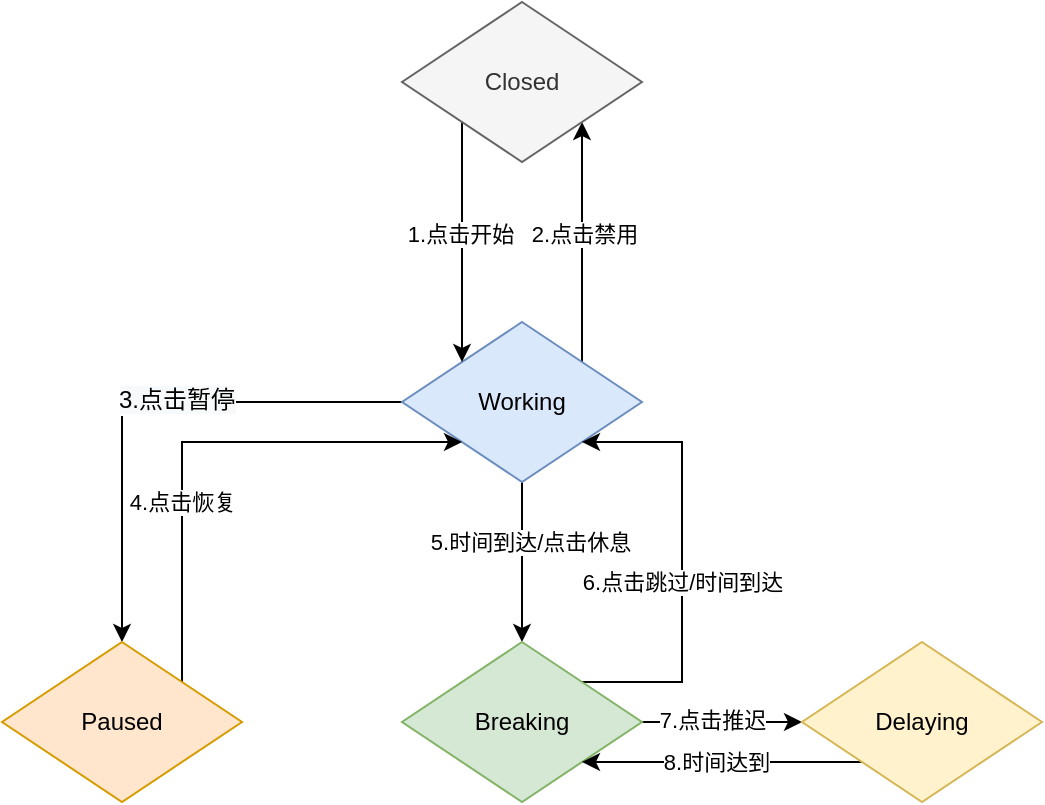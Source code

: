 <mxfile version="13.6.2" type="device"><diagram id="6pPaI8SttaszKebw0Ql-" name="Page-1"><mxGraphModel dx="946" dy="611" grid="1" gridSize="10" guides="1" tooltips="1" connect="1" arrows="1" fold="1" page="1" pageScale="1" pageWidth="827" pageHeight="1169" math="0" shadow="0"><root><mxCell id="0"/><mxCell id="1" parent="0"/><mxCell id="vCS3k7Hn0RfAEvU5mKer-7" style="edgeStyle=orthogonalEdgeStyle;rounded=0;orthogonalLoop=1;jettySize=auto;html=1;exitX=0.5;exitY=1;exitDx=0;exitDy=0;entryX=0.5;entryY=0;entryDx=0;entryDy=0;" edge="1" parent="1" source="vCS3k7Hn0RfAEvU5mKer-1" target="vCS3k7Hn0RfAEvU5mKer-2"><mxGeometry relative="1" as="geometry"/></mxCell><mxCell id="vCS3k7Hn0RfAEvU5mKer-15" value="5.时间到达/点击休息" style="edgeLabel;html=1;align=center;verticalAlign=middle;resizable=0;points=[];" vertex="1" connectable="0" parent="vCS3k7Hn0RfAEvU5mKer-7"><mxGeometry x="-0.25" y="4" relative="1" as="geometry"><mxPoint as="offset"/></mxGeometry></mxCell><mxCell id="vCS3k7Hn0RfAEvU5mKer-13" style="edgeStyle=orthogonalEdgeStyle;rounded=0;orthogonalLoop=1;jettySize=auto;html=1;exitX=0;exitY=0.5;exitDx=0;exitDy=0;entryX=0.5;entryY=0;entryDx=0;entryDy=0;" edge="1" parent="1" source="vCS3k7Hn0RfAEvU5mKer-1" target="vCS3k7Hn0RfAEvU5mKer-3"><mxGeometry relative="1" as="geometry"/></mxCell><mxCell id="vCS3k7Hn0RfAEvU5mKer-29" value="&lt;span style=&quot;font-family: &amp;#34;helvetica&amp;#34; ; font-size: 12px ; background-color: rgb(248 , 249 , 250)&quot;&gt;3.点击暂停&lt;/span&gt;" style="edgeLabel;html=1;align=center;verticalAlign=middle;resizable=0;points=[];" vertex="1" connectable="0" parent="vCS3k7Hn0RfAEvU5mKer-13"><mxGeometry x="-0.131" y="-1" relative="1" as="geometry"><mxPoint as="offset"/></mxGeometry></mxCell><mxCell id="vCS3k7Hn0RfAEvU5mKer-20" style="edgeStyle=orthogonalEdgeStyle;rounded=0;orthogonalLoop=1;jettySize=auto;html=1;exitX=1;exitY=0;exitDx=0;exitDy=0;entryX=1;entryY=1;entryDx=0;entryDy=0;" edge="1" parent="1" source="vCS3k7Hn0RfAEvU5mKer-1" target="vCS3k7Hn0RfAEvU5mKer-5"><mxGeometry relative="1" as="geometry"/></mxCell><mxCell id="vCS3k7Hn0RfAEvU5mKer-23" value="2.点击禁用" style="edgeLabel;html=1;align=center;verticalAlign=middle;resizable=0;points=[];" vertex="1" connectable="0" parent="vCS3k7Hn0RfAEvU5mKer-20"><mxGeometry x="0.083" y="-1" relative="1" as="geometry"><mxPoint y="1" as="offset"/></mxGeometry></mxCell><mxCell id="vCS3k7Hn0RfAEvU5mKer-1" value="Working" style="rhombus;whiteSpace=wrap;html=1;fillColor=#dae8fc;strokeColor=#6c8ebf;" vertex="1" parent="1"><mxGeometry x="320" y="200" width="120" height="80" as="geometry"/></mxCell><mxCell id="vCS3k7Hn0RfAEvU5mKer-9" style="edgeStyle=orthogonalEdgeStyle;rounded=0;orthogonalLoop=1;jettySize=auto;html=1;exitX=1;exitY=0.5;exitDx=0;exitDy=0;entryX=0;entryY=0.5;entryDx=0;entryDy=0;" edge="1" parent="1" source="vCS3k7Hn0RfAEvU5mKer-2" target="vCS3k7Hn0RfAEvU5mKer-4"><mxGeometry relative="1" as="geometry"/></mxCell><mxCell id="vCS3k7Hn0RfAEvU5mKer-26" value="7.点击推迟" style="edgeLabel;html=1;align=center;verticalAlign=middle;resizable=0;points=[];" vertex="1" connectable="0" parent="vCS3k7Hn0RfAEvU5mKer-9"><mxGeometry x="-0.125" y="1" relative="1" as="geometry"><mxPoint as="offset"/></mxGeometry></mxCell><mxCell id="vCS3k7Hn0RfAEvU5mKer-24" style="edgeStyle=orthogonalEdgeStyle;rounded=0;orthogonalLoop=1;jettySize=auto;html=1;exitX=1;exitY=0;exitDx=0;exitDy=0;entryX=1;entryY=1;entryDx=0;entryDy=0;" edge="1" parent="1" source="vCS3k7Hn0RfAEvU5mKer-2" target="vCS3k7Hn0RfAEvU5mKer-1"><mxGeometry relative="1" as="geometry"><Array as="points"><mxPoint x="460" y="380"/><mxPoint x="460" y="260"/></Array></mxGeometry></mxCell><mxCell id="vCS3k7Hn0RfAEvU5mKer-25" value="6.点击跳过/时间到达" style="edgeLabel;html=1;align=center;verticalAlign=middle;resizable=0;points=[];" vertex="1" connectable="0" parent="vCS3k7Hn0RfAEvU5mKer-24"><mxGeometry x="0.054" relative="1" as="geometry"><mxPoint y="16" as="offset"/></mxGeometry></mxCell><mxCell id="vCS3k7Hn0RfAEvU5mKer-2" value="Breaking" style="rhombus;whiteSpace=wrap;html=1;fillColor=#d5e8d4;strokeColor=#82b366;" vertex="1" parent="1"><mxGeometry x="320" y="360" width="120" height="80" as="geometry"/></mxCell><mxCell id="vCS3k7Hn0RfAEvU5mKer-17" style="edgeStyle=orthogonalEdgeStyle;rounded=0;orthogonalLoop=1;jettySize=auto;html=1;exitX=1;exitY=0;exitDx=0;exitDy=0;entryX=0;entryY=1;entryDx=0;entryDy=0;" edge="1" parent="1" source="vCS3k7Hn0RfAEvU5mKer-3" target="vCS3k7Hn0RfAEvU5mKer-1"><mxGeometry relative="1" as="geometry"><Array as="points"><mxPoint x="210" y="260"/></Array></mxGeometry></mxCell><mxCell id="vCS3k7Hn0RfAEvU5mKer-18" value="4.点击恢复" style="edgeLabel;html=1;align=center;verticalAlign=middle;resizable=0;points=[];" vertex="1" connectable="0" parent="vCS3k7Hn0RfAEvU5mKer-17"><mxGeometry x="-0.577" relative="1" as="geometry"><mxPoint y="-35" as="offset"/></mxGeometry></mxCell><mxCell id="vCS3k7Hn0RfAEvU5mKer-3" value="Paused" style="rhombus;whiteSpace=wrap;html=1;fillColor=#ffe6cc;strokeColor=#d79b00;" vertex="1" parent="1"><mxGeometry x="120" y="360" width="120" height="80" as="geometry"/></mxCell><mxCell id="vCS3k7Hn0RfAEvU5mKer-27" style="edgeStyle=orthogonalEdgeStyle;rounded=0;orthogonalLoop=1;jettySize=auto;html=1;exitX=0;exitY=1;exitDx=0;exitDy=0;entryX=1;entryY=1;entryDx=0;entryDy=0;" edge="1" parent="1" source="vCS3k7Hn0RfAEvU5mKer-4" target="vCS3k7Hn0RfAEvU5mKer-2"><mxGeometry relative="1" as="geometry"/></mxCell><mxCell id="vCS3k7Hn0RfAEvU5mKer-28" value="8.时间达到" style="edgeLabel;html=1;align=center;verticalAlign=middle;resizable=0;points=[];" vertex="1" connectable="0" parent="vCS3k7Hn0RfAEvU5mKer-27"><mxGeometry x="0.043" relative="1" as="geometry"><mxPoint as="offset"/></mxGeometry></mxCell><mxCell id="vCS3k7Hn0RfAEvU5mKer-4" value="Delaying" style="rhombus;whiteSpace=wrap;html=1;fillColor=#fff2cc;strokeColor=#d6b656;" vertex="1" parent="1"><mxGeometry x="520" y="360" width="120" height="80" as="geometry"/></mxCell><mxCell id="vCS3k7Hn0RfAEvU5mKer-21" style="edgeStyle=orthogonalEdgeStyle;rounded=0;orthogonalLoop=1;jettySize=auto;html=1;exitX=0;exitY=1;exitDx=0;exitDy=0;entryX=0;entryY=0;entryDx=0;entryDy=0;" edge="1" parent="1" source="vCS3k7Hn0RfAEvU5mKer-5" target="vCS3k7Hn0RfAEvU5mKer-1"><mxGeometry relative="1" as="geometry"/></mxCell><mxCell id="vCS3k7Hn0RfAEvU5mKer-22" value="1.点击开始" style="edgeLabel;html=1;align=center;verticalAlign=middle;resizable=0;points=[];" vertex="1" connectable="0" parent="vCS3k7Hn0RfAEvU5mKer-21"><mxGeometry x="-0.067" y="-1" relative="1" as="geometry"><mxPoint as="offset"/></mxGeometry></mxCell><mxCell id="vCS3k7Hn0RfAEvU5mKer-5" value="Closed" style="rhombus;whiteSpace=wrap;html=1;fillColor=#f5f5f5;strokeColor=#666666;fontColor=#333333;" vertex="1" parent="1"><mxGeometry x="320" y="40" width="120" height="80" as="geometry"/></mxCell></root></mxGraphModel></diagram></mxfile>